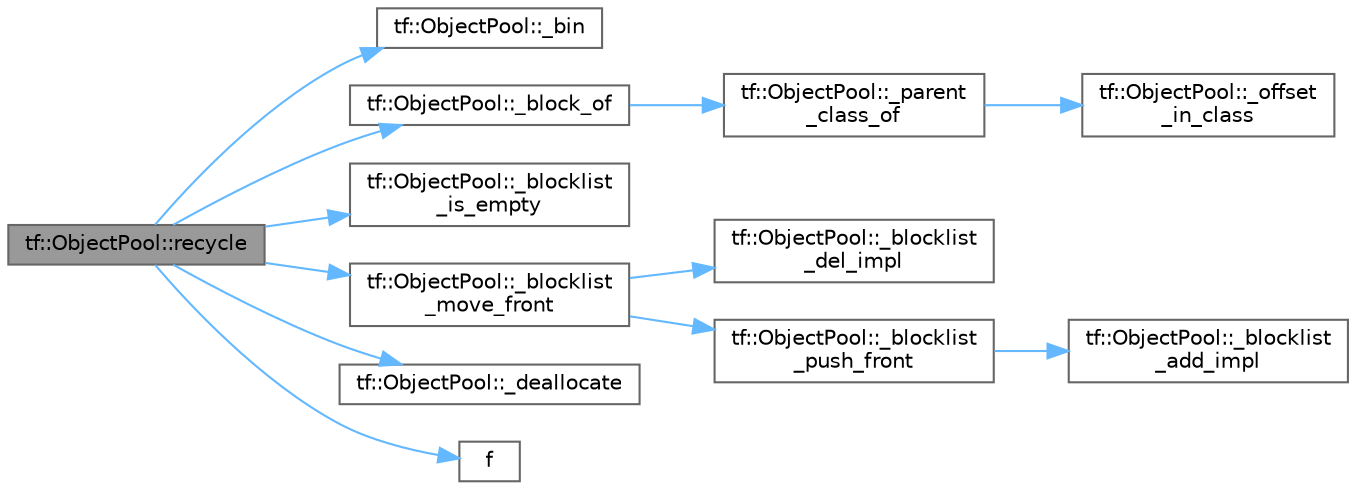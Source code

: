 digraph "tf::ObjectPool::recycle"
{
 // LATEX_PDF_SIZE
  bgcolor="transparent";
  edge [fontname=Helvetica,fontsize=10,labelfontname=Helvetica,labelfontsize=10];
  node [fontname=Helvetica,fontsize=10,shape=box,height=0.2,width=0.4];
  rankdir="LR";
  Node1 [id="Node000001",label="tf::ObjectPool::recycle",height=0.2,width=0.4,color="gray40", fillcolor="grey60", style="filled", fontcolor="black",tooltip="recycles a object pointed by ptr and destroys it"];
  Node1 -> Node2 [id="edge1_Node000001_Node000002",color="steelblue1",style="solid",tooltip=" "];
  Node2 [id="Node000002",label="tf::ObjectPool::_bin",height=0.2,width=0.4,color="grey40", fillcolor="white", style="filled",URL="$classtf_1_1_object_pool.html#a3d471cab17d851e714f21e9d41c04376",tooltip=" "];
  Node1 -> Node3 [id="edge2_Node000001_Node000003",color="steelblue1",style="solid",tooltip=" "];
  Node3 [id="Node000003",label="tf::ObjectPool::_block_of",height=0.2,width=0.4,color="grey40", fillcolor="white", style="filled",URL="$classtf_1_1_object_pool.html#a672b3325b13478d51c42563289aead5b",tooltip=" "];
  Node3 -> Node4 [id="edge3_Node000003_Node000004",color="steelblue1",style="solid",tooltip=" "];
  Node4 [id="Node000004",label="tf::ObjectPool::_parent\l_class_of",height=0.2,width=0.4,color="grey40", fillcolor="white", style="filled",URL="$classtf_1_1_object_pool.html#add4fa03bdde8cc7038cde7ae239e7dd9",tooltip=" "];
  Node4 -> Node5 [id="edge4_Node000004_Node000005",color="steelblue1",style="solid",tooltip=" "];
  Node5 [id="Node000005",label="tf::ObjectPool::_offset\l_in_class",height=0.2,width=0.4,color="grey40", fillcolor="white", style="filled",URL="$classtf_1_1_object_pool.html#a36720c475896a382e698ea083f8375d6",tooltip=" "];
  Node1 -> Node6 [id="edge5_Node000001_Node000006",color="steelblue1",style="solid",tooltip=" "];
  Node6 [id="Node000006",label="tf::ObjectPool::_blocklist\l_is_empty",height=0.2,width=0.4,color="grey40", fillcolor="white", style="filled",URL="$classtf_1_1_object_pool.html#ab18d3fbd20a053dfd0365c8418c91214",tooltip=" "];
  Node1 -> Node7 [id="edge6_Node000001_Node000007",color="steelblue1",style="solid",tooltip=" "];
  Node7 [id="Node000007",label="tf::ObjectPool::_blocklist\l_move_front",height=0.2,width=0.4,color="grey40", fillcolor="white", style="filled",URL="$classtf_1_1_object_pool.html#ae6797e346ab9c3d1da4c8acb162e6099",tooltip=" "];
  Node7 -> Node8 [id="edge7_Node000007_Node000008",color="steelblue1",style="solid",tooltip=" "];
  Node8 [id="Node000008",label="tf::ObjectPool::_blocklist\l_del_impl",height=0.2,width=0.4,color="grey40", fillcolor="white", style="filled",URL="$classtf_1_1_object_pool.html#ad2baa58e88a7fc37496f94e20fe50790",tooltip=" "];
  Node7 -> Node9 [id="edge8_Node000007_Node000009",color="steelblue1",style="solid",tooltip=" "];
  Node9 [id="Node000009",label="tf::ObjectPool::_blocklist\l_push_front",height=0.2,width=0.4,color="grey40", fillcolor="white", style="filled",URL="$classtf_1_1_object_pool.html#a0cca6246aed7c116366a7073e2e5ce71",tooltip=" "];
  Node9 -> Node10 [id="edge9_Node000009_Node000010",color="steelblue1",style="solid",tooltip=" "];
  Node10 [id="Node000010",label="tf::ObjectPool::_blocklist\l_add_impl",height=0.2,width=0.4,color="grey40", fillcolor="white", style="filled",URL="$classtf_1_1_object_pool.html#ab096ea63fdae98a995d00bcb6833a8ec",tooltip=" "];
  Node1 -> Node11 [id="edge10_Node000001_Node000011",color="steelblue1",style="solid",tooltip=" "];
  Node11 [id="Node000011",label="tf::ObjectPool::_deallocate",height=0.2,width=0.4,color="grey40", fillcolor="white", style="filled",URL="$classtf_1_1_object_pool.html#ad26d2b6b8d6d39c90dd48ad03ea4067b",tooltip=" "];
  Node1 -> Node12 [id="edge11_Node000001_Node000012",color="steelblue1",style="solid",tooltip=" "];
  Node12 [id="Node000012",label="f",height=0.2,width=0.4,color="grey40", fillcolor="white", style="filled",URL="$cxx11__tensor__map_8cpp.html#a7f507fea02198f6cb81c86640c7b1a4e",tooltip=" "];
}
